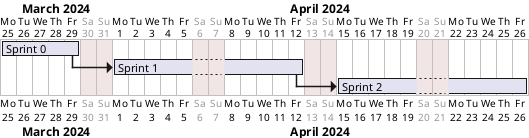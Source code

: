 @startgantt
saturday are closed
sunday are closed

[Sprint 0] requires 1 week
[Sprint 1] requires 2 week
[Sprint 2] requires 2 week

Project starts 2024-03-25
[Sprint 0] starts D+0
[Sprint 1] starts at [Sprint 0]'s end
[Sprint 2] starts at [Sprint 1]'s end
@endgantt